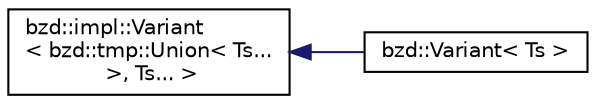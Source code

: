 digraph "Graphical Class Hierarchy"
{
  edge [fontname="Helvetica",fontsize="10",labelfontname="Helvetica",labelfontsize="10"];
  node [fontname="Helvetica",fontsize="10",shape=record];
  rankdir="LR";
  Node0 [label="bzd::impl::Variant\l\< bzd::tmp::Union\< Ts...\l \>, Ts... \>",height=0.2,width=0.4,color="black", fillcolor="white", style="filled",URL="$classbzd_1_1impl_1_1Variant.html"];
  Node0 -> Node1 [dir="back",color="midnightblue",fontsize="10",style="solid",fontname="Helvetica"];
  Node1 [label="bzd::Variant\< Ts \>",height=0.2,width=0.4,color="black", fillcolor="white", style="filled",URL="$classbzd_1_1Variant.html"];
}
